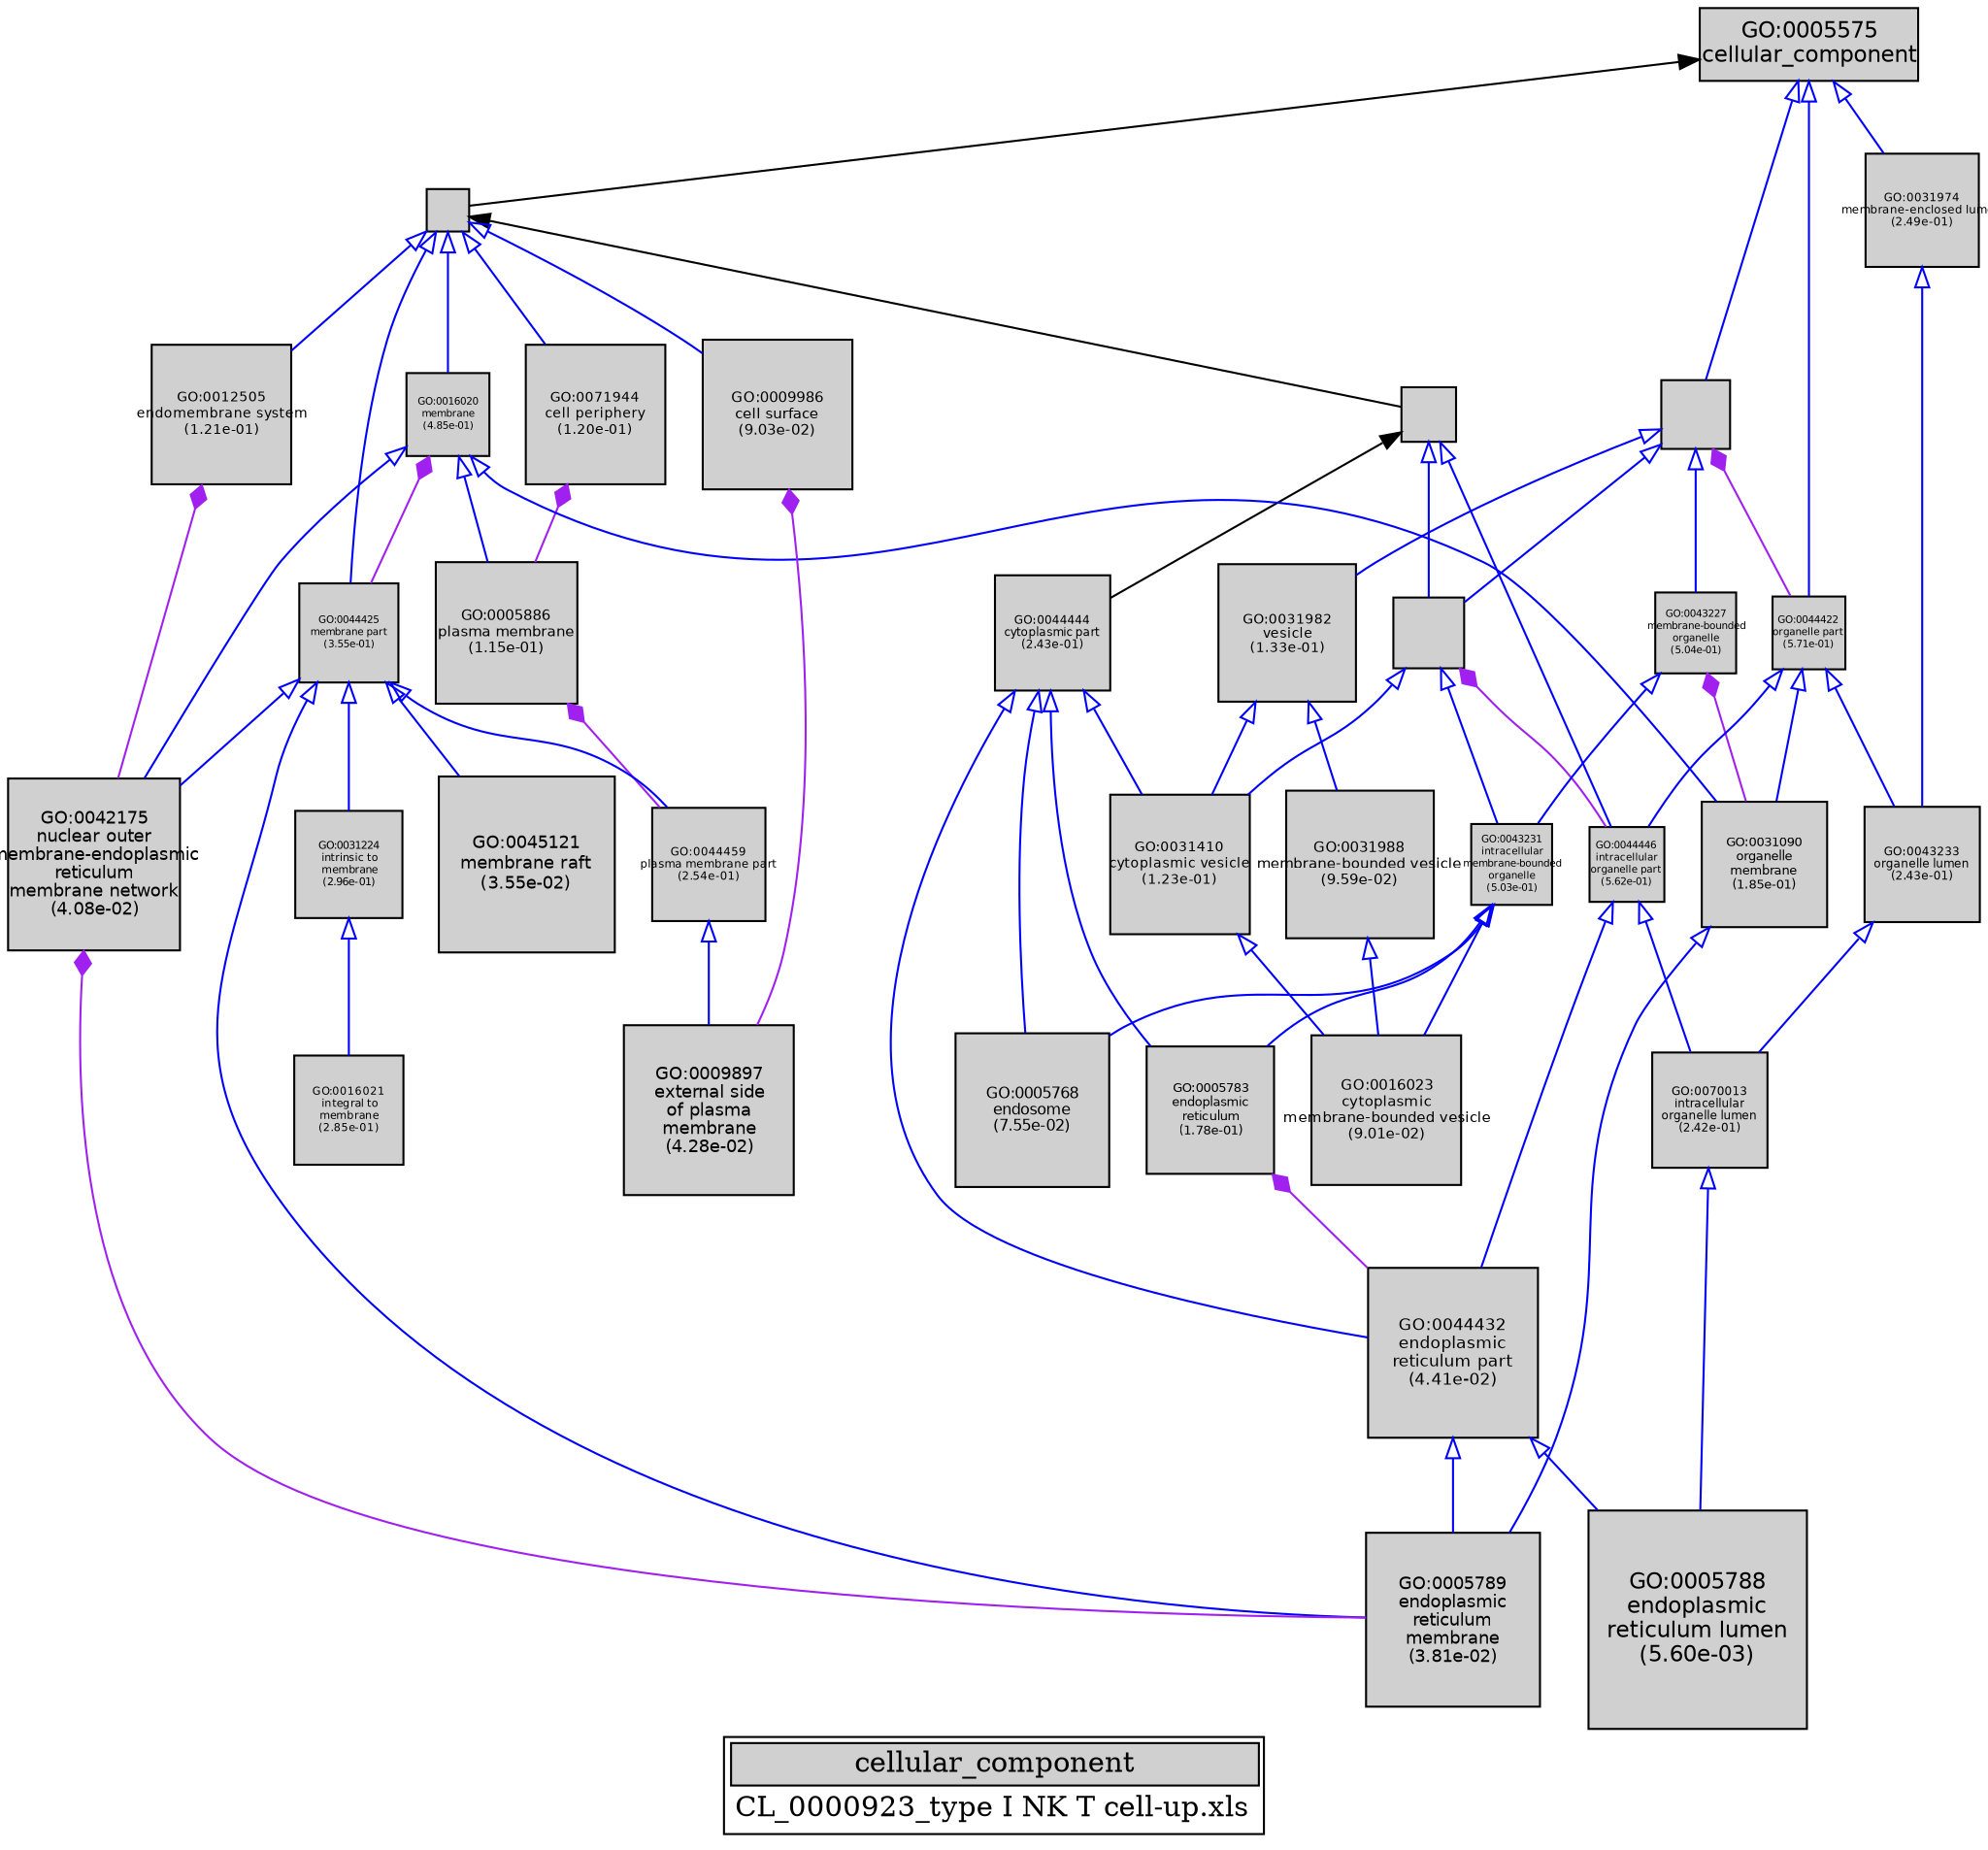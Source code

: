digraph "cellular_component" {
graph [ bgcolor = "#FFFFFF", label = <<TABLE COLOR="black" BGCOLOR="white"><TR><TD COLSPAN="2" BGCOLOR="#D0D0D0"><FONT COLOR="black">cellular_component</FONT></TD></TR><TR><TD BORDER="0">CL_0000923_type I NK T cell-up.xls</TD></TR></TABLE>> ];
node [ fontname = "Helvetica" ];

subgraph "nodes" {

node [ style = "filled", fixedsize = "true", width = 1, shape = "box", fontsize = 9, fillcolor = "#D0D0D0", fontcolor = "black", color = "black" ];

"GO:0005886" [ URL = "#GO:0005886", label = <<TABLE BORDER="0"><TR><TD>GO:0005886<BR/>plasma membrane<BR/>(1.15e-01)</TD></TR></TABLE>>, width = 0.972309171383, shape = "box", fontsize = 7.00062603396, height = 0.972309171383 ];
"GO:0071944" [ URL = "#GO:0071944", label = <<TABLE BORDER="0"><TR><TD>GO:0071944<BR/>cell periphery<BR/>(1.20e-01)</TD></TR></TABLE>>, width = 0.96238029874, shape = "box", fontsize = 6.92913815093, height = 0.96238029874 ];
"GO:0044444" [ URL = "#GO:0044444", label = <<TABLE BORDER="0"><TR><TD>GO:0044444<BR/>cytoplasmic part<BR/>(2.43e-01)</TD></TR></TABLE>>, width = 0.788199767839, shape = "box", fontsize = 5.67503832844, height = 0.788199767839 ];
"GO:0031974" [ URL = "#GO:0031974", label = <<TABLE BORDER="0"><TR><TD>GO:0031974<BR/>membrane-enclosed lumen<BR/>(2.49e-01)</TD></TR></TABLE>>, width = 0.781214667851, shape = "box", fontsize = 5.62474560852, height = 0.781214667851 ];
"GO:0070013" [ URL = "#GO:0070013", label = <<TABLE BORDER="0"><TR><TD>GO:0070013<BR/>intracellular<BR/>organelle lumen<BR/>(2.42e-01)</TD></TR></TABLE>>, width = 0.788851930431, shape = "box", fontsize = 5.6797338991, height = 0.788851930431 ];
"GO:0043226" [ URL = "#GO:0043226", label = "", width = 0.477690431158, shape = "box", height = 0.477690431158 ];
"GO:0044446" [ URL = "#GO:0044446", label = <<TABLE BORDER="0"><TR><TD>GO:0044446<BR/>intracellular<BR/>organelle part<BR/>(5.62e-01)</TD></TR></TABLE>>, width = 0.508713684769, shape = "box", fontsize = 5.0, height = 0.508713684769 ];
"GO:0031224" [ URL = "#GO:0031224", label = <<TABLE BORDER="0"><TR><TD>GO:0031224<BR/>intrinsic to<BR/>membrane<BR/>(2.96e-01)</TD></TR></TABLE>>, width = 0.732026525541, shape = "box", fontsize = 5.2705909839, height = 0.732026525541 ];
"GO:0044464" [ URL = "#GO:0044464", label = "", width = 0.294573552038, shape = "box", height = 0.294573552038 ];
"GO:0031988" [ URL = "#GO:0031988", label = <<TABLE BORDER="0"><TR><TD>GO:0031988<BR/>membrane-bounded vesicle<BR/>(9.59e-02)</TD></TR></TABLE>>, width = 1.01133626041, shape = "box", fontsize = 7.28162107493, height = 1.01133626041 ];
"GO:0005783" [ URL = "#GO:0005783", label = <<TABLE BORDER="0"><TR><TD>GO:0005783<BR/>endoplasmic<BR/>reticulum<BR/>(1.78e-01)</TD></TR></TABLE>>, width = 0.869103004584, shape = "box", fontsize = 6.257541633, height = 0.869103004584 ];
"GO:0044459" [ URL = "#GO:0044459", label = <<TABLE BORDER="0"><TR><TD>GO:0044459<BR/>plasma membrane part<BR/>(2.54e-01)</TD></TR></TABLE>>, width = 0.775604514527, shape = "box", fontsize = 5.58435250459, height = 0.775604514527 ];
"GO:0043229" [ URL = "#GO:0043229", label = "", width = 0.479479171327, shape = "box", height = 0.479479171327 ];
"GO:0005575" [ URL = "#GO:0005575", label = <<TABLE BORDER="0"><TR><TD>GO:0005575<BR/>cellular_component</TD></TR></TABLE>>, width = 1.5, shape = "box", fontsize = 10.8 ];
"GO:0044425" [ URL = "#GO:0044425", label = <<TABLE BORDER="0"><TR><TD>GO:0044425<BR/>membrane part<BR/>(3.55e-01)</TD></TR></TABLE>>, width = 0.676738184937, shape = "box", fontsize = 5.0, height = 0.676738184937 ];
"GO:0016021" [ URL = "#GO:0016021", label = <<TABLE BORDER="0"><TR><TD>GO:0016021<BR/>integral to<BR/>membrane<BR/>(2.85e-01)</TD></TR></TABLE>>, width = 0.743713424393, shape = "box", fontsize = 5.35473665563, height = 0.743713424393 ];
"GO:0031982" [ URL = "#GO:0031982", label = <<TABLE BORDER="0"><TR><TD>GO:0031982<BR/>vesicle<BR/>(1.33e-01)</TD></TR></TABLE>>, width = 0.939203799027, shape = "box", fontsize = 6.76226735299, height = 0.939203799027 ];
"GO:0044432" [ URL = "#GO:0044432", label = <<TABLE BORDER="0"><TR><TD>GO:0044432<BR/>endoplasmic<BR/>reticulum part<BR/>(4.41e-02)</TD></TR></TABLE>>, width = 1.16576082164, shape = "box", fontsize = 8.3934779158, height = 1.16576082164 ];
"GO:0016023" [ URL = "#GO:0016023", label = <<TABLE BORDER="0"><TR><TD>GO:0016023<BR/>cytoplasmic<BR/>membrane-bounded vesicle<BR/>(9.01e-02)</TD></TR></TABLE>>, width = 1.02453811227, shape = "box", fontsize = 7.37667440837, height = 1.02453811227 ];
"GO:0043227" [ URL = "#GO:0043227", label = <<TABLE BORDER="0"><TR><TD>GO:0043227<BR/>membrane-bounded<BR/>organelle<BR/>(5.04e-01)</TD></TR></TABLE>>, width = 0.553011396999, shape = "box", fontsize = 5.0, height = 0.553011396999 ];
"GO:0044424" [ URL = "#GO:0044424", label = "", width = 0.380836826094, shape = "box", height = 0.380836826094 ];
"GO:0043233" [ URL = "#GO:0043233", label = <<TABLE BORDER="0"><TR><TD>GO:0043233<BR/>organelle lumen<BR/>(2.43e-01)</TD></TR></TABLE>>, width = 0.788149983811, shape = "box", fontsize = 5.67467988344, height = 0.788149983811 ];
"GO:0045121" [ URL = "#GO:0045121", label = <<TABLE BORDER="0"><TR><TD>GO:0045121<BR/>membrane raft<BR/>(3.55e-02)</TD></TR></TABLE>>, width = 1.20512840161, shape = "box", fontsize = 8.67692449161, height = 1.20512840161 ];
"GO:0043231" [ URL = "#GO:0043231", label = <<TABLE BORDER="0"><TR><TD>GO:0043231<BR/>intracellular<BR/>membrane-bounded<BR/>organelle<BR/>(5.03e-01)</TD></TR></TABLE>>, width = 0.554171608303, shape = "box", fontsize = 5.0, height = 0.554171608303 ];
"GO:0005768" [ URL = "#GO:0005768", label = <<TABLE BORDER="0"><TR><TD>GO:0005768<BR/>endosome<BR/>(7.55e-02)</TD></TR></TABLE>>, width = 1.06130532042, shape = "box", fontsize = 7.64139830702, height = 1.06130532042 ];
"GO:0016020" [ URL = "#GO:0016020", label = <<TABLE BORDER="0"><TR><TD>GO:0016020<BR/>membrane<BR/>(4.85e-01)</TD></TR></TABLE>>, width = 0.568323563755, shape = "box", fontsize = 5.0, height = 0.568323563755 ];
"GO:0009986" [ URL = "#GO:0009986", label = <<TABLE BORDER="0"><TR><TD>GO:0009986<BR/>cell surface<BR/>(9.03e-02)</TD></TR></TABLE>>, width = 1.02412748207, shape = "box", fontsize = 7.37371787091, height = 1.02412748207 ];
"GO:0005788" [ URL = "#GO:0005788", label = <<TABLE BORDER="0"><TR><TD>GO:0005788<BR/>endoplasmic<BR/>reticulum lumen<BR/>(5.60e-03)</TD></TR></TABLE>>, width = 1.5, shape = "box", fontsize = 10.8, height = 1.5 ];
"GO:0031090" [ URL = "#GO:0031090", label = <<TABLE BORDER="0"><TR><TD>GO:0031090<BR/>organelle<BR/>membrane<BR/>(1.85e-01)</TD></TR></TABLE>>, width = 0.859195006487, shape = "box", fontsize = 6.18620404671, height = 0.859195006487 ];
"GO:0031410" [ URL = "#GO:0031410", label = <<TABLE BORDER="0"><TR><TD>GO:0031410<BR/>cytoplasmic vesicle<BR/>(1.23e-01)</TD></TR></TABLE>>, width = 0.955919424806, shape = "box", fontsize = 6.8826198586, height = 0.955919424806 ];
"GO:0012505" [ URL = "#GO:0012505", label = <<TABLE BORDER="0"><TR><TD>GO:0012505<BR/>endomembrane system<BR/>(1.21e-01)</TD></TR></TABLE>>, width = 0.960029523467, shape = "box", fontsize = 6.91221256896, height = 0.960029523467 ];
"GO:0005789" [ URL = "#GO:0005789", label = <<TABLE BORDER="0"><TR><TD>GO:0005789<BR/>endoplasmic<BR/>reticulum<BR/>membrane<BR/>(3.81e-02)</TD></TR></TABLE>>, width = 1.19260397585, shape = "box", fontsize = 8.58674862609, height = 1.19260397585 ];
"GO:0042175" [ URL = "#GO:0042175", label = <<TABLE BORDER="0"><TR><TD>GO:0042175<BR/>nuclear outer<BR/>membrane-endoplasmic<BR/>reticulum<BR/>membrane network<BR/>(4.08e-02)</TD></TR></TABLE>>, width = 1.1799753954, shape = "box", fontsize = 8.4958228469, height = 1.1799753954 ];
"GO:0009897" [ URL = "#GO:0009897", label = <<TABLE BORDER="0"><TR><TD>GO:0009897<BR/>external side<BR/>of plasma<BR/>membrane<BR/>(4.28e-02)</TD></TR></TABLE>>, width = 1.17117563281, shape = "box", fontsize = 8.4324645562, height = 1.17117563281 ];
"GO:0044422" [ URL = "#GO:0044422", label = <<TABLE BORDER="0"><TR><TD>GO:0044422<BR/>organelle part<BR/>(5.71e-01)</TD></TR></TABLE>>, width = 0.502325706504, shape = "box", fontsize = 5.0, height = 0.502325706504 ];
}
subgraph "edges" {


edge [ dir = "back", weight = 1 ];
subgraph "regulates" {


edge [ color = "cyan", arrowtail = "none" ];
subgraph "positive" {


edge [ color = "green", arrowtail = "vee" ];
}
subgraph "negative" {


edge [ color = "red", arrowtail = "tee" ];
}
}
subgraph "part_of" {


edge [ color = "purple", arrowtail = "diamond", weight = 2.5 ];
"GO:0043227" -> "GO:0031090";
"GO:0042175" -> "GO:0005789";
"GO:0016020" -> "GO:0044425";
"GO:0071944" -> "GO:0005886";
"GO:0009986" -> "GO:0009897";
"GO:0043226" -> "GO:0044422";
"GO:0005783" -> "GO:0044432";
"GO:0012505" -> "GO:0042175";
"GO:0005886" -> "GO:0044459";
"GO:0043229" -> "GO:0044446";
}
subgraph "is_a" {


edge [ color = "blue", arrowtail = "empty", weight = 5.0 ];
"GO:0031224" -> "GO:0016021";
"GO:0044446" -> "GO:0044432";
"GO:0044424" -> "GO:0043229";
"GO:0044425" -> "GO:0044459";
"GO:0005575" -> "GO:0043226";
"GO:0031410" -> "GO:0016023";
"GO:0043229" -> "GO:0031410";
"GO:0043226" -> "GO:0043229";
"GO:0043231" -> "GO:0005783";
"GO:0044444" -> "GO:0005783";
"GO:0044464" -> "GO:0016020";
"GO:0016020" -> "GO:0042175";
"GO:0043229" -> "GO:0043231";
"GO:0005575" -> "GO:0044422";
"GO:0044425" -> "GO:0031224";
"GO:0044464" -> "GO:0012505";
"GO:0043233" -> "GO:0070013";
"GO:0044464" -> "GO:0044425";
"GO:0044422" -> "GO:0043233";
"GO:0044422" -> "GO:0044446";
"GO:0043226" -> "GO:0031982";
"GO:0031988" -> "GO:0016023";
"GO:0043227" -> "GO:0043231";
"GO:0044432" -> "GO:0005788";
"GO:0031982" -> "GO:0031988";
"GO:0016020" -> "GO:0031090";
"GO:0044464" -> "GO:0009986";
"GO:0031982" -> "GO:0031410";
"GO:0044432" -> "GO:0005789";
"GO:0044446" -> "GO:0070013";
"GO:0031090" -> "GO:0005789";
"GO:0005575" -> "GO:0031974";
"GO:0044424" -> "GO:0044446";
"GO:0044425" -> "GO:0042175";
"GO:0043226" -> "GO:0043227";
"GO:0031974" -> "GO:0043233";
"GO:0044444" -> "GO:0044432";
"GO:0043231" -> "GO:0005768";
"GO:0044425" -> "GO:0045121";
"GO:0043231" -> "GO:0016023";
"GO:0044444" -> "GO:0005768";
"GO:0044422" -> "GO:0031090";
"GO:0070013" -> "GO:0005788";
"GO:0044464" -> "GO:0071944";
"GO:0044444" -> "GO:0031410";
"GO:0044459" -> "GO:0009897";
"GO:0016020" -> "GO:0005886";
"GO:0044425" -> "GO:0005789";
}
"GO:0044464" -> "GO:0044424";
"GO:0005575" -> "GO:0044464";
"GO:0044424" -> "GO:0044444";
}
}
